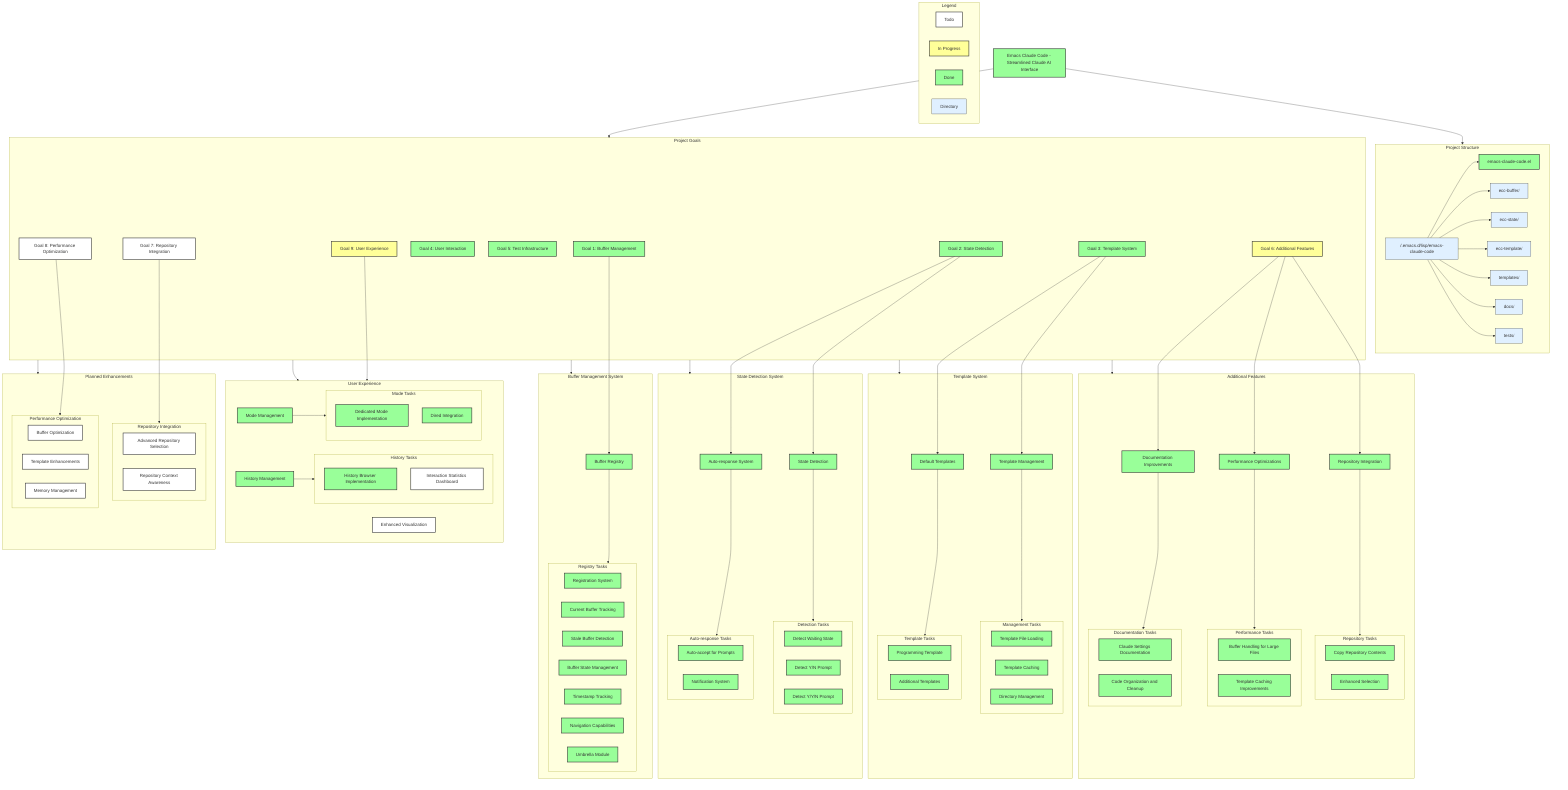 graph TD
    %% Title and Legend
    subgraph Legend
        Z1[Todo]:::todo
        Z2[In Progress]:::inProgress
        Z3[Done]:::done
        Z4[Directory]:::directory
    end
    
    %% Project Title
    title[Emacs Claude Code - Streamlined Claude AI Interface]:::done
    
    %% Project Structure
    subgraph ProjectStructure[Project Structure]
        Root["/.emacs.d/lisp/emacs-claude-code"]:::directory
        Core["emacs-claude-code.el"]:::done
        BufferDir["ecc-buffer/"]:::directory
        StateDir["ecc-state/"]:::directory
        TemplateDir["ecc-template/"]:::directory
        TemplatesDir["templates/"]:::directory
        DocsDir["docs/"]:::directory
        TestsDir["tests/"]:::directory
    end
    
    %% Goals Overview
    subgraph Goals[Project Goals]
        Goal1[Goal 1: Buffer Management]:::done
        Goal2[Goal 2: State Detection]:::done
        Goal3[Goal 3: Template System]:::done
        Goal4[Goal 4: User Interaction]:::done
        Goal5[Goal 5: Test Infrastructure]:::done
        Goal6[Goal 6: Additional Features]:::inProgress
        Goal7[Goal 7: Repository Integration]:::todo
        Goal8[Goal 8: Performance Optimization]:::todo
        Goal9[Goal 9: User Experience]:::inProgress
    end
    
    %% Goal 1 Details
    subgraph Goal1Details[Buffer Management System]
        M1_1[Buffer Registry]:::done
        
        subgraph M1_1Tasks[Registry Tasks]
            T1_1_1[Registration System]:::done
            T1_1_2[Current Buffer Tracking]:::done
            T1_1_3[Stale Buffer Detection]:::done
            T1_1_4[Buffer State Management]:::done
            T1_1_5[Timestamp Tracking]:::done
            T1_1_6[Navigation Capabilities]:::done
            T1_1_7[Umbrella Module]:::done
        end
    end
    
    %% Goal 2 Details
    subgraph Goal2Details[State Detection System]
        M2_1[State Detection]:::done
        M2_2[Auto-response System]:::done
        
        subgraph M2_1Tasks[Detection Tasks]
            T2_1_1[Detect Waiting State]:::done
            T2_1_2[Detect Y/N Prompt]:::done
            T2_1_3[Detect Y/Y/N Prompt]:::done
        end
        
        subgraph M2_2Tasks[Auto-response Tasks]
            T2_2_1[Auto-accept for Prompts]:::done
            T2_2_2[Notification System]:::done
        end
    end
    
    %% Goal 3 Details
    subgraph Goal3Details[Template System]
        M3_1[Template Management]:::done
        M3_2[Default Templates]:::done
        
        subgraph M3_1Tasks[Management Tasks]
            T3_1_1[Template File Loading]:::done
            T3_1_2[Template Caching]:::done
            T3_1_3[Directory Management]:::done
        end
        
        subgraph M3_2Tasks[Template Tasks]
            T3_2_1[Programming Template]:::done
            T3_2_2[Additional Templates]:::done
        end
    end
    
    %% Goal 6 Details (Additional Features)
    subgraph Goal6Details[Additional Features]
        M6_1[Repository Integration]:::done
        M6_2[Performance Optimizations]:::done
        M6_3[Documentation Improvements]:::done
        
        subgraph M6_1Tasks[Repository Tasks]
            T6_1_1[Copy Repository Contents]:::done
            T6_1_2[Enhanced Selection]:::done
        end
        
        subgraph M6_2Tasks[Performance Tasks]
            T6_2_1[Buffer Handling for Large Files]:::done
            T6_2_2[Template Caching Improvements]:::done
        end
        
        subgraph M6_3Tasks[Documentation Tasks]
            T6_3_1[Claude Settings Documentation]:::done
            T6_3_2[Code Organization and Cleanup]:::done
        end
    end
    
    %% Goal 9 Details (User Experience - Partial Implementation)
    subgraph Goal9Details[User Experience]
        M9_1[Enhanced Visualization]:::todo
        M9_2[History Management]:::done
        M9_3[Mode Management]:::done
        
        subgraph M9_2Tasks[History Tasks]
            T9_2_1[History Browser Implementation]:::done
            T9_2_2[Interaction Statistics Dashboard]:::todo
        end
        
        subgraph M9_3Tasks[Mode Tasks]
            T9_3_1[Dedicated Mode Implementation]:::done
            T9_3_2[Dired Integration]:::done
        end
    end
    
    %% Future Goals
    subgraph FutureGoals[Planned Enhancements]
        subgraph Goal7Details[Repository Integration]
            M7_1[Advanced Repository Selection]:::todo
            M7_2[Repository Context Awareness]:::todo
        end
        
        subgraph Goal8Details[Performance Optimization]
            M8_1[Buffer Optimization]:::todo
            M8_2[Template Enhancements]:::todo
            M8_3[Memory Management]:::todo
        end
    end
    
    %% Connections
    title --> ProjectStructure
    title --> Goals
    
    Goals --> Goal1Details
    Goals --> Goal2Details
    Goals --> Goal3Details
    Goals --> Goal6Details
    Goals --> Goal9Details
    Goals --> FutureGoals
    
    Goal1 --> M1_1
    M1_1 --> M1_1Tasks
    
    Goal2 --> M2_1
    Goal2 --> M2_2
    M2_1 --> M2_1Tasks
    M2_2 --> M2_2Tasks
    
    Goal3 --> M3_1
    Goal3 --> M3_2
    M3_1 --> M3_1Tasks
    M3_2 --> M3_2Tasks
    
    Goal6 --> M6_1
    Goal6 --> M6_2
    Goal6 --> M6_3
    M6_1 --> M6_1Tasks
    M6_2 --> M6_2Tasks
    M6_3 --> M6_3Tasks
    
    Goal7 --> Goal7Details
    Goal8 --> Goal8Details
    Goal9 --> Goal9Details
    
    M9_2 --> M9_2Tasks
    M9_3 --> M9_3Tasks
    
    Root --> Core
    Root --> BufferDir
    Root --> StateDir
    Root --> TemplateDir
    Root --> TemplatesDir
    Root --> DocsDir
    Root --> TestsDir
    
    %% Styling
    classDef done fill:#9f9,stroke:#333,stroke-width:2px;
    classDef inProgress fill:#ff9,stroke:#333,stroke-width:2px;
    classDef todo fill:#fff,stroke:#333,stroke-width:2px;
    classDef directory fill:#e0f0ff,stroke:#333,stroke-width:1px;
    
    %% Apply styling
    class T1_1_1,T1_1_2,T1_1_3,T1_1_4,T1_1_5,T1_1_6,T1_1_7 done;
    class T2_1_1,T2_1_2,T2_1_3,T2_2_1,T2_2_2 done;
    class T3_1_1,T3_1_2,T3_1_3,T3_2_1,T3_2_2 done;
    class T6_1_1,T6_1_2,T6_2_1,T6_2_2,T6_3_1,T6_3_2 done;
    class T9_2_1,T9_3_1,T9_3_2 done;
    class T9_2_2 todo;